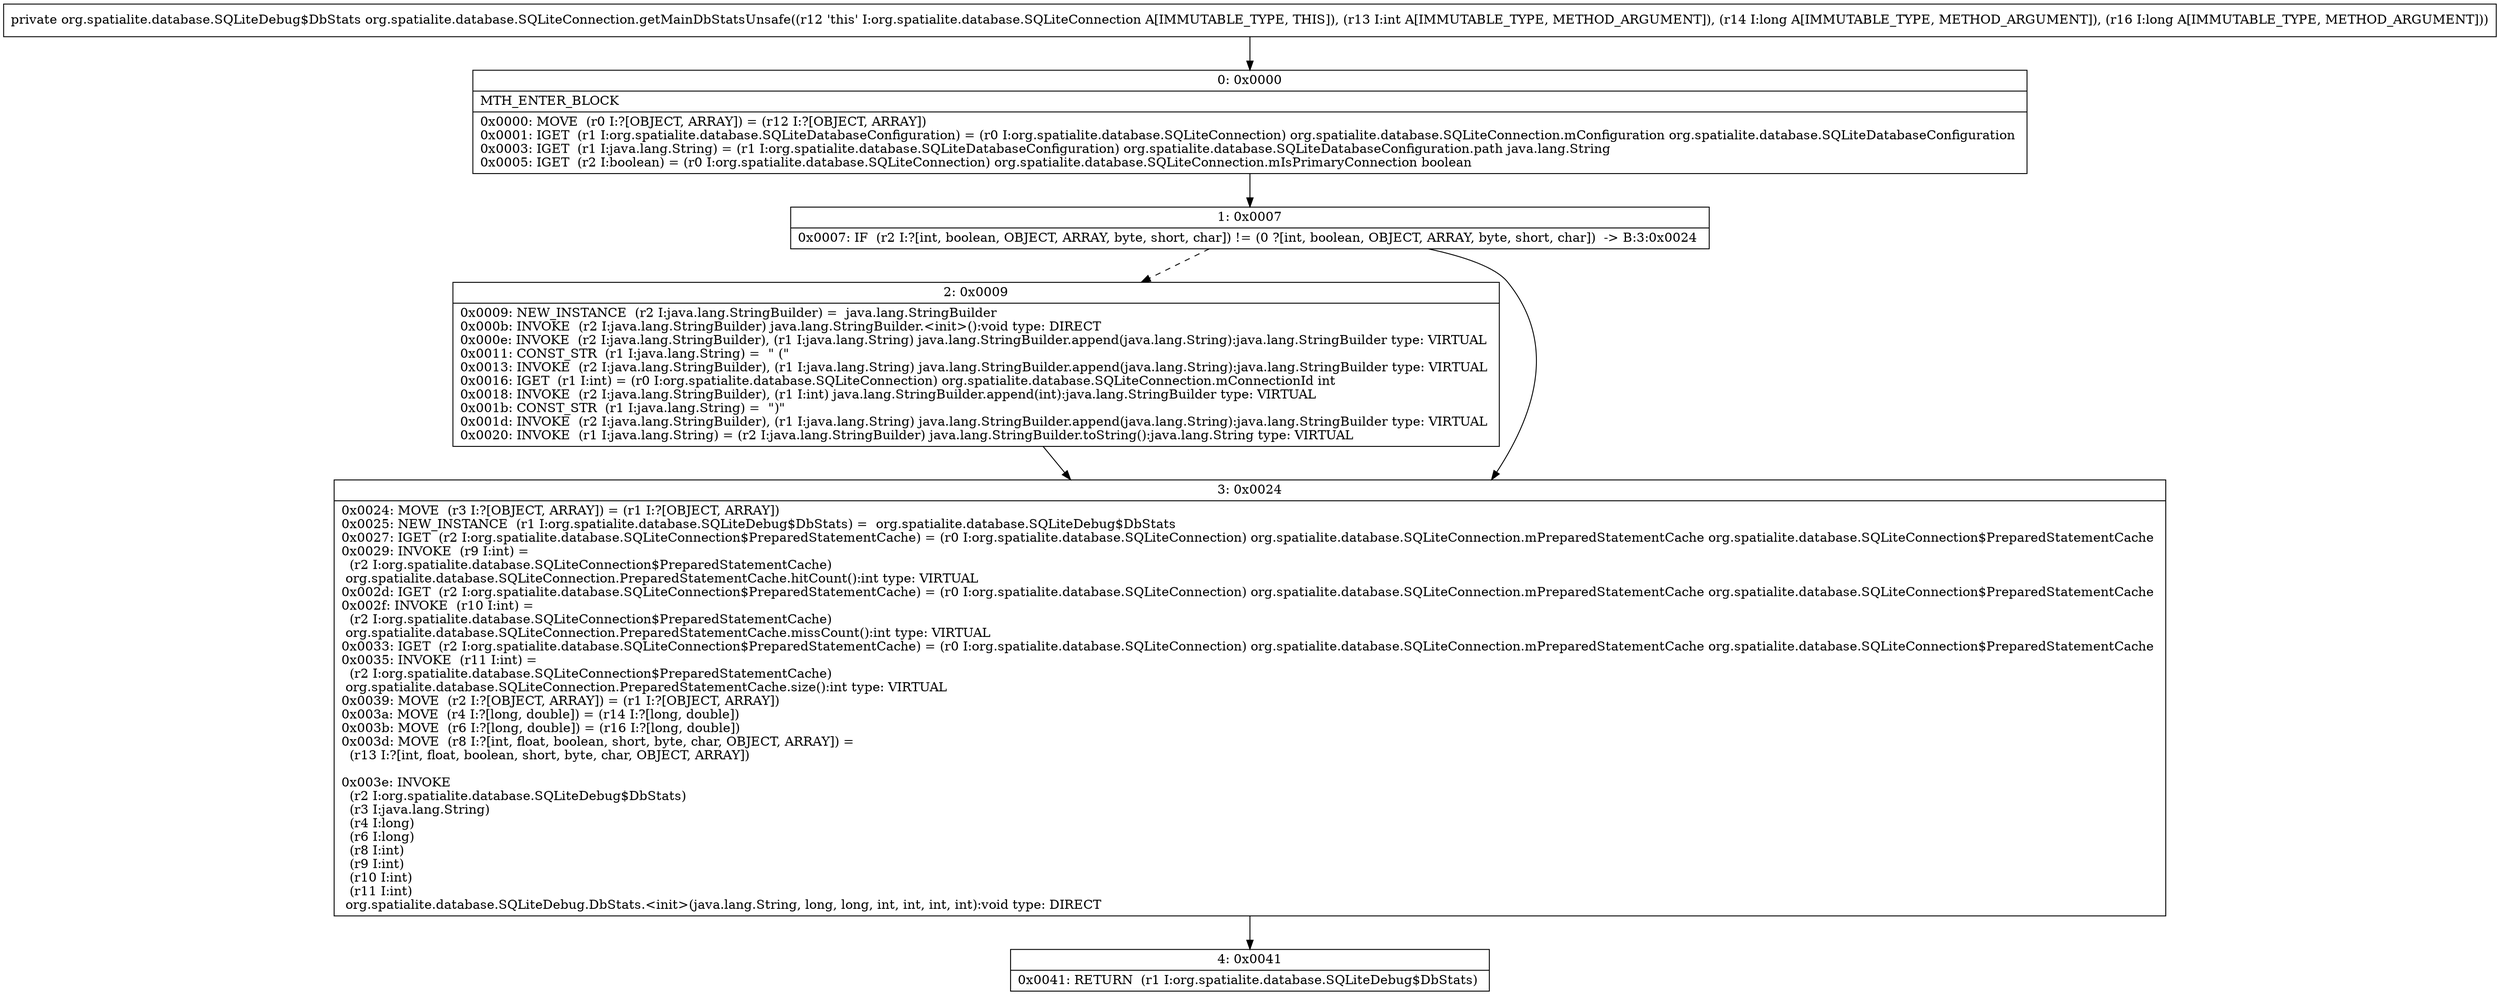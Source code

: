 digraph "CFG fororg.spatialite.database.SQLiteConnection.getMainDbStatsUnsafe(IJJ)Lorg\/spatialite\/database\/SQLiteDebug$DbStats;" {
Node_0 [shape=record,label="{0\:\ 0x0000|MTH_ENTER_BLOCK\l|0x0000: MOVE  (r0 I:?[OBJECT, ARRAY]) = (r12 I:?[OBJECT, ARRAY]) \l0x0001: IGET  (r1 I:org.spatialite.database.SQLiteDatabaseConfiguration) = (r0 I:org.spatialite.database.SQLiteConnection) org.spatialite.database.SQLiteConnection.mConfiguration org.spatialite.database.SQLiteDatabaseConfiguration \l0x0003: IGET  (r1 I:java.lang.String) = (r1 I:org.spatialite.database.SQLiteDatabaseConfiguration) org.spatialite.database.SQLiteDatabaseConfiguration.path java.lang.String \l0x0005: IGET  (r2 I:boolean) = (r0 I:org.spatialite.database.SQLiteConnection) org.spatialite.database.SQLiteConnection.mIsPrimaryConnection boolean \l}"];
Node_1 [shape=record,label="{1\:\ 0x0007|0x0007: IF  (r2 I:?[int, boolean, OBJECT, ARRAY, byte, short, char]) != (0 ?[int, boolean, OBJECT, ARRAY, byte, short, char])  \-\> B:3:0x0024 \l}"];
Node_2 [shape=record,label="{2\:\ 0x0009|0x0009: NEW_INSTANCE  (r2 I:java.lang.StringBuilder) =  java.lang.StringBuilder \l0x000b: INVOKE  (r2 I:java.lang.StringBuilder) java.lang.StringBuilder.\<init\>():void type: DIRECT \l0x000e: INVOKE  (r2 I:java.lang.StringBuilder), (r1 I:java.lang.String) java.lang.StringBuilder.append(java.lang.String):java.lang.StringBuilder type: VIRTUAL \l0x0011: CONST_STR  (r1 I:java.lang.String) =  \" (\" \l0x0013: INVOKE  (r2 I:java.lang.StringBuilder), (r1 I:java.lang.String) java.lang.StringBuilder.append(java.lang.String):java.lang.StringBuilder type: VIRTUAL \l0x0016: IGET  (r1 I:int) = (r0 I:org.spatialite.database.SQLiteConnection) org.spatialite.database.SQLiteConnection.mConnectionId int \l0x0018: INVOKE  (r2 I:java.lang.StringBuilder), (r1 I:int) java.lang.StringBuilder.append(int):java.lang.StringBuilder type: VIRTUAL \l0x001b: CONST_STR  (r1 I:java.lang.String) =  \")\" \l0x001d: INVOKE  (r2 I:java.lang.StringBuilder), (r1 I:java.lang.String) java.lang.StringBuilder.append(java.lang.String):java.lang.StringBuilder type: VIRTUAL \l0x0020: INVOKE  (r1 I:java.lang.String) = (r2 I:java.lang.StringBuilder) java.lang.StringBuilder.toString():java.lang.String type: VIRTUAL \l}"];
Node_3 [shape=record,label="{3\:\ 0x0024|0x0024: MOVE  (r3 I:?[OBJECT, ARRAY]) = (r1 I:?[OBJECT, ARRAY]) \l0x0025: NEW_INSTANCE  (r1 I:org.spatialite.database.SQLiteDebug$DbStats) =  org.spatialite.database.SQLiteDebug$DbStats \l0x0027: IGET  (r2 I:org.spatialite.database.SQLiteConnection$PreparedStatementCache) = (r0 I:org.spatialite.database.SQLiteConnection) org.spatialite.database.SQLiteConnection.mPreparedStatementCache org.spatialite.database.SQLiteConnection$PreparedStatementCache \l0x0029: INVOKE  (r9 I:int) = \l  (r2 I:org.spatialite.database.SQLiteConnection$PreparedStatementCache)\l org.spatialite.database.SQLiteConnection.PreparedStatementCache.hitCount():int type: VIRTUAL \l0x002d: IGET  (r2 I:org.spatialite.database.SQLiteConnection$PreparedStatementCache) = (r0 I:org.spatialite.database.SQLiteConnection) org.spatialite.database.SQLiteConnection.mPreparedStatementCache org.spatialite.database.SQLiteConnection$PreparedStatementCache \l0x002f: INVOKE  (r10 I:int) = \l  (r2 I:org.spatialite.database.SQLiteConnection$PreparedStatementCache)\l org.spatialite.database.SQLiteConnection.PreparedStatementCache.missCount():int type: VIRTUAL \l0x0033: IGET  (r2 I:org.spatialite.database.SQLiteConnection$PreparedStatementCache) = (r0 I:org.spatialite.database.SQLiteConnection) org.spatialite.database.SQLiteConnection.mPreparedStatementCache org.spatialite.database.SQLiteConnection$PreparedStatementCache \l0x0035: INVOKE  (r11 I:int) = \l  (r2 I:org.spatialite.database.SQLiteConnection$PreparedStatementCache)\l org.spatialite.database.SQLiteConnection.PreparedStatementCache.size():int type: VIRTUAL \l0x0039: MOVE  (r2 I:?[OBJECT, ARRAY]) = (r1 I:?[OBJECT, ARRAY]) \l0x003a: MOVE  (r4 I:?[long, double]) = (r14 I:?[long, double]) \l0x003b: MOVE  (r6 I:?[long, double]) = (r16 I:?[long, double]) \l0x003d: MOVE  (r8 I:?[int, float, boolean, short, byte, char, OBJECT, ARRAY]) = \l  (r13 I:?[int, float, boolean, short, byte, char, OBJECT, ARRAY])\l \l0x003e: INVOKE  \l  (r2 I:org.spatialite.database.SQLiteDebug$DbStats)\l  (r3 I:java.lang.String)\l  (r4 I:long)\l  (r6 I:long)\l  (r8 I:int)\l  (r9 I:int)\l  (r10 I:int)\l  (r11 I:int)\l org.spatialite.database.SQLiteDebug.DbStats.\<init\>(java.lang.String, long, long, int, int, int, int):void type: DIRECT \l}"];
Node_4 [shape=record,label="{4\:\ 0x0041|0x0041: RETURN  (r1 I:org.spatialite.database.SQLiteDebug$DbStats) \l}"];
MethodNode[shape=record,label="{private org.spatialite.database.SQLiteDebug$DbStats org.spatialite.database.SQLiteConnection.getMainDbStatsUnsafe((r12 'this' I:org.spatialite.database.SQLiteConnection A[IMMUTABLE_TYPE, THIS]), (r13 I:int A[IMMUTABLE_TYPE, METHOD_ARGUMENT]), (r14 I:long A[IMMUTABLE_TYPE, METHOD_ARGUMENT]), (r16 I:long A[IMMUTABLE_TYPE, METHOD_ARGUMENT])) }"];
MethodNode -> Node_0;
Node_0 -> Node_1;
Node_1 -> Node_2[style=dashed];
Node_1 -> Node_3;
Node_2 -> Node_3;
Node_3 -> Node_4;
}

